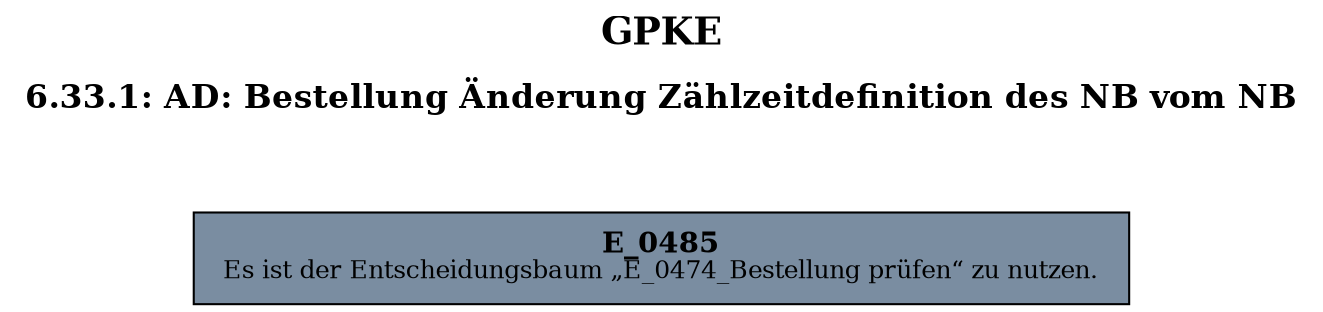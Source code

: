 digraph D {
    labelloc="t";
    label=<<B><FONT POINT-SIZE="18">GPKE</FONT></B><BR/><BR/><B><FONT POINT-SIZE="16">6.33.1: AD: Bestellung Änderung Zählzeitdefinition des NB vom NB</FONT></B><BR/><BR/><BR/><BR/>>;
    ratio="compress";
    concentrate=true;
    pack=true;
    rankdir=TB;
    packmode="array";
    size="20,20";
    "Empty" [margin="0.2,0.12", shape=box, style=filled, fillcolor="#7a8da1", label=<<B>E_0485</B><BR align="center"/><FONT point-size="12">Es ist der Entscheidungsbaum „E_0474_Bestellung prüfen“ zu nutzen.</FONT><BR align="center"/>>];


    bgcolor="transparent";
}